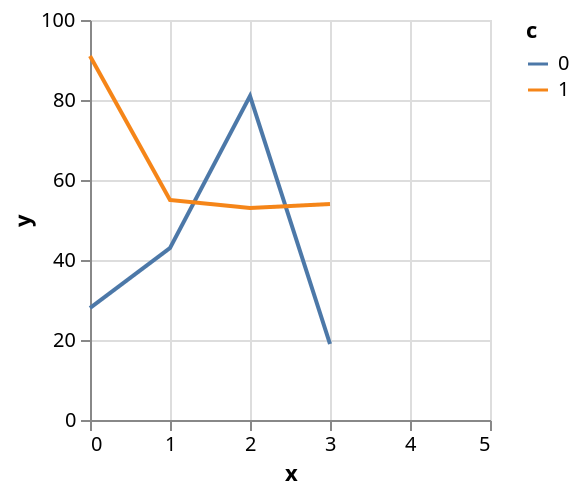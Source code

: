 {
  "$schema": "https://vega.github.io/schema/vega-lite/v2.json",
  "data": {
    "values": [{"x": 0, "y": 28, "c": 0},
               {"x": 0, "y": 91, "c": 1},
               {"x": 1, "y": 43, "c": 0},
               {"x": 1, "y": 55, "c": 1},
               {"x": 2, "y": 81, "c": 0},
               {"x": 2, "y": 53, "c": 1},
               {"x": 3, "y": 19, "c": 0}]
  },
  "mark": "line",
  "encoding": {
    "x": {"field": "x", "type": "quantitative", "scale": {"nice": 1}},
    "y": {
      "field": "y",
      "type": "quantitative",
      "impute": {
        "method": "mean",
        "frame": [-2, 2]
      }
    },
    "color": {"field": "c", "type": "nominal"}
  }
}
